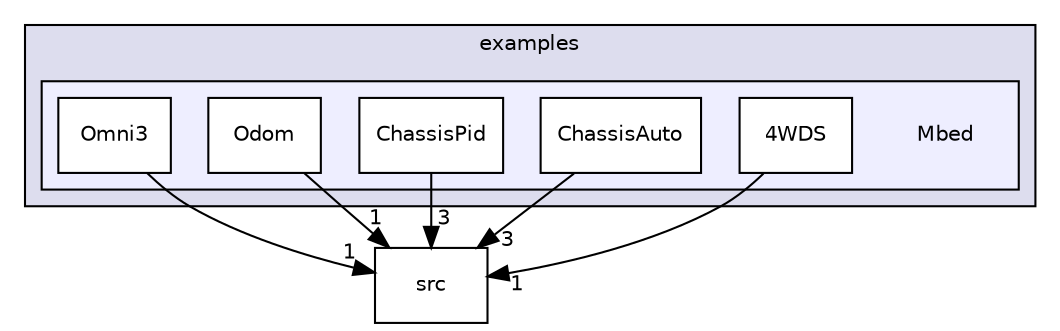 digraph "examples/Mbed" {
  compound=true
  node [ fontsize="10", fontname="Helvetica"];
  edge [ labelfontsize="10", labelfontname="Helvetica"];
  subgraph clusterdir_d28a4824dc47e487b107a5db32ef43c4 {
    graph [ bgcolor="#ddddee", pencolor="black", label="examples" fontname="Helvetica", fontsize="10", URL="dir_d28a4824dc47e487b107a5db32ef43c4.html"]
  subgraph clusterdir_d1beff12654d7dd39782852aec0b9605 {
    graph [ bgcolor="#eeeeff", pencolor="black", label="" URL="dir_d1beff12654d7dd39782852aec0b9605.html"];
    dir_d1beff12654d7dd39782852aec0b9605 [shape=plaintext label="Mbed"];
    dir_a4f54d17ca0c794c4d53dfea10d74237 [shape=box label="4WDS" color="black" fillcolor="white" style="filled" URL="dir_a4f54d17ca0c794c4d53dfea10d74237.html"];
    dir_4124c4dd0791f1f6b614ff2f66793737 [shape=box label="ChassisAuto" color="black" fillcolor="white" style="filled" URL="dir_4124c4dd0791f1f6b614ff2f66793737.html"];
    dir_35185c2a8d614de1ea963e39e2826185 [shape=box label="ChassisPid" color="black" fillcolor="white" style="filled" URL="dir_35185c2a8d614de1ea963e39e2826185.html"];
    dir_dccf8259db91415ea68b41b98dc424f5 [shape=box label="Odom" color="black" fillcolor="white" style="filled" URL="dir_dccf8259db91415ea68b41b98dc424f5.html"];
    dir_29e94ed2f4fa5163a06c27d192a0f058 [shape=box label="Omni3" color="black" fillcolor="white" style="filled" URL="dir_29e94ed2f4fa5163a06c27d192a0f058.html"];
  }
  }
  dir_68267d1309a1af8e8297ef4c3efbcdba [shape=box label="src" URL="dir_68267d1309a1af8e8297ef4c3efbcdba.html"];
  dir_dccf8259db91415ea68b41b98dc424f5->dir_68267d1309a1af8e8297ef4c3efbcdba [headlabel="1", labeldistance=1.5 headhref="dir_000009_000012.html"];
  dir_35185c2a8d614de1ea963e39e2826185->dir_68267d1309a1af8e8297ef4c3efbcdba [headlabel="3", labeldistance=1.5 headhref="dir_000008_000012.html"];
  dir_4124c4dd0791f1f6b614ff2f66793737->dir_68267d1309a1af8e8297ef4c3efbcdba [headlabel="3", labeldistance=1.5 headhref="dir_000007_000012.html"];
  dir_a4f54d17ca0c794c4d53dfea10d74237->dir_68267d1309a1af8e8297ef4c3efbcdba [headlabel="1", labeldistance=1.5 headhref="dir_000006_000012.html"];
  dir_29e94ed2f4fa5163a06c27d192a0f058->dir_68267d1309a1af8e8297ef4c3efbcdba [headlabel="1", labeldistance=1.5 headhref="dir_000010_000012.html"];
}
